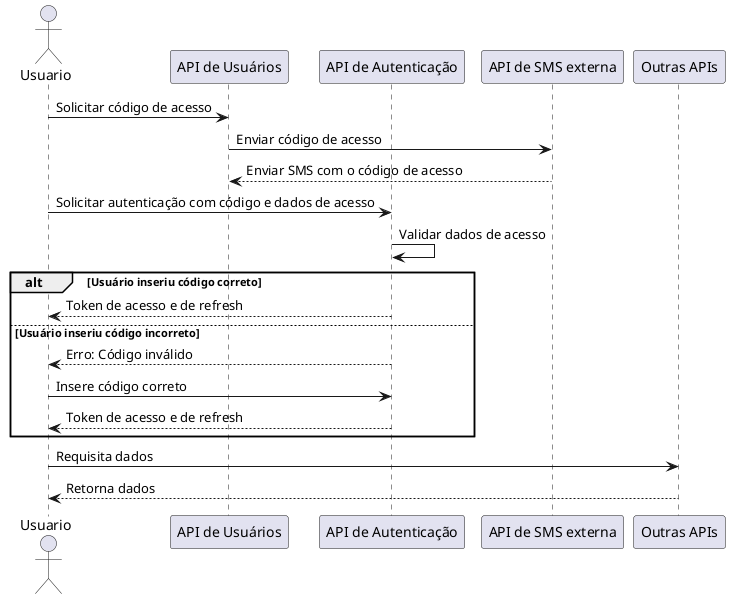 @startuml

actor "Usuario" as User
participant "API de Usuários" as UserAPI
participant "API de Autenticação" as AuthAPI
participant "API de SMS externa" as SMS
participant "Outras APIs" as APIs

User -> UserAPI : Solicitar código de acesso
UserAPI -> SMS : Enviar código de acesso
SMS --> UserAPI : Enviar SMS com o código de acesso

User -> AuthAPI : Solicitar autenticação com código e dados de acesso
AuthAPI -> AuthAPI : Validar dados de acesso

alt Usuário inseriu código correto
    AuthAPI --> User: Token de acesso e de refresh
else Usuário inseriu código incorreto
    AuthAPI --> User: Erro: Código inválido
    User -> AuthAPI : Insere código correto
    AuthAPI --> User: Token de acesso e de refresh
end

User -> APIs : Requisita dados
APIs --> User : Retorna dados

@enduml

